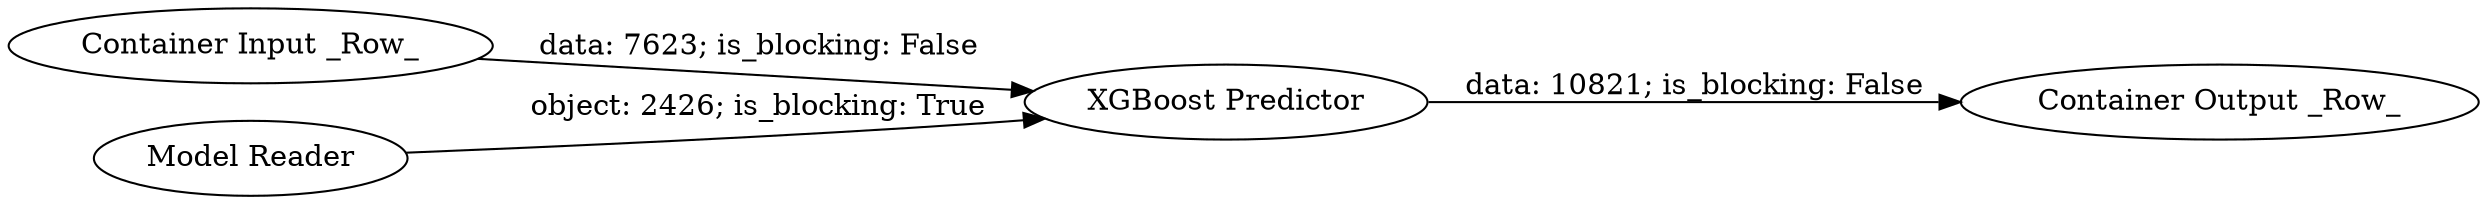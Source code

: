 digraph {
	"5036846813702648860_4" [label="XGBoost Predictor"]
	"5036846813702648860_5" [label="Container Output _Row_"]
	"5036846813702648860_3" [label="Container Input _Row_"]
	"5036846813702648860_2" [label="Model Reader"]
	"5036846813702648860_2" -> "5036846813702648860_4" [label="object: 2426; is_blocking: True"]
	"5036846813702648860_4" -> "5036846813702648860_5" [label="data: 10821; is_blocking: False"]
	"5036846813702648860_3" -> "5036846813702648860_4" [label="data: 7623; is_blocking: False"]
	rankdir=LR
}
